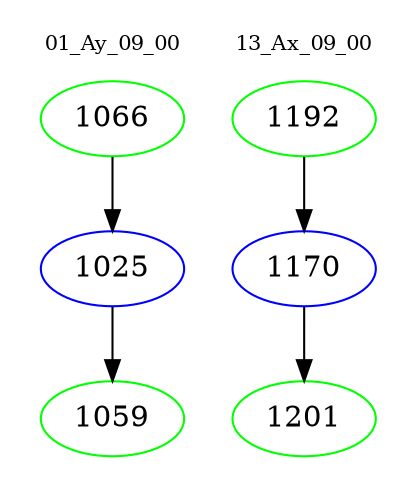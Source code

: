 digraph{
subgraph cluster_0 {
color = white
label = "01_Ay_09_00";
fontsize=10;
T0_1066 [label="1066", color="green"]
T0_1066 -> T0_1025 [color="black"]
T0_1025 [label="1025", color="blue"]
T0_1025 -> T0_1059 [color="black"]
T0_1059 [label="1059", color="green"]
}
subgraph cluster_1 {
color = white
label = "13_Ax_09_00";
fontsize=10;
T1_1192 [label="1192", color="green"]
T1_1192 -> T1_1170 [color="black"]
T1_1170 [label="1170", color="blue"]
T1_1170 -> T1_1201 [color="black"]
T1_1201 [label="1201", color="green"]
}
}

